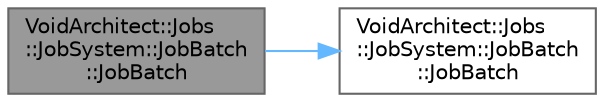 digraph "VoidArchitect::Jobs::JobSystem::JobBatch::JobBatch"
{
 // LATEX_PDF_SIZE
  bgcolor="transparent";
  edge [fontname=Helvetica,fontsize=10,labelfontname=Helvetica,labelfontsize=10];
  node [fontname=Helvetica,fontsize=10,shape=box,height=0.2,width=0.4];
  rankdir="LR";
  Node1 [id="Node000001",label="VoidArchitect::Jobs\l::JobSystem::JobBatch\l::JobBatch",height=0.2,width=0.4,color="gray40", fillcolor="grey60", style="filled", fontcolor="black",tooltip=" "];
  Node1 -> Node2 [id="edge1_Node000001_Node000002",color="steelblue1",style="solid",tooltip=" "];
  Node2 [id="Node000002",label="VoidArchitect::Jobs\l::JobSystem::JobBatch\l::JobBatch",height=0.2,width=0.4,color="grey40", fillcolor="white", style="filled",URL="$class_void_architect_1_1_jobs_1_1_job_system_1_1_job_batch.html#a47f733b535ca165335bb3529765337ad",tooltip="Constructor creates empty job batch."];
}
